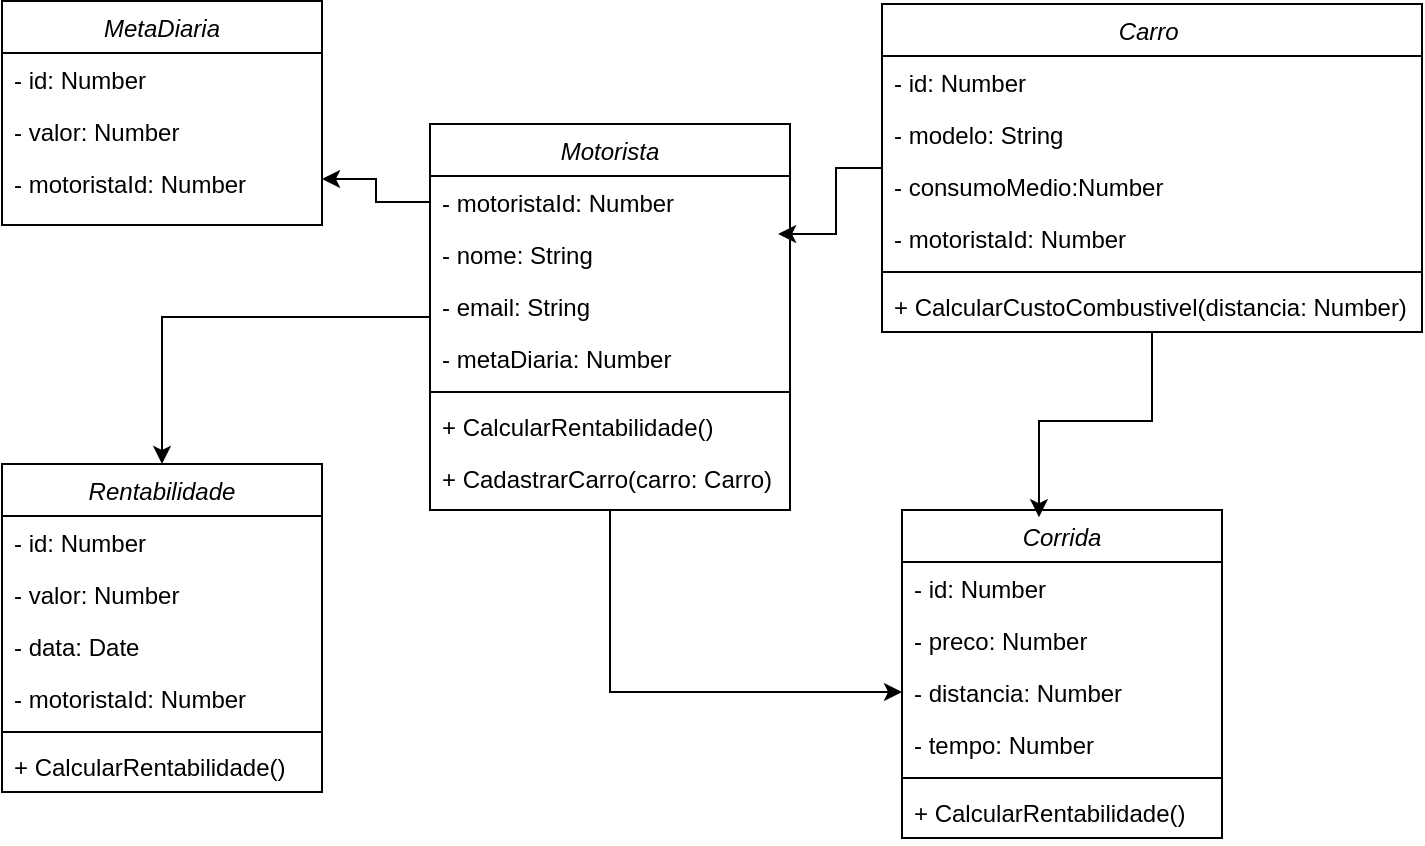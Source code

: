 <mxfile version="24.9.1">
  <diagram id="C5RBs43oDa-KdzZeNtuy" name="Page-1">
    <mxGraphModel dx="1050" dy="557" grid="1" gridSize="10" guides="1" tooltips="1" connect="1" arrows="1" fold="1" page="1" pageScale="1" pageWidth="827" pageHeight="1169" math="0" shadow="0">
      <root>
        <mxCell id="WIyWlLk6GJQsqaUBKTNV-0" />
        <mxCell id="WIyWlLk6GJQsqaUBKTNV-1" parent="WIyWlLk6GJQsqaUBKTNV-0" />
        <mxCell id="kkNXkKFs2WlYwUYbJ1ax-71" style="edgeStyle=orthogonalEdgeStyle;rounded=0;orthogonalLoop=1;jettySize=auto;html=1;entryX=0;entryY=0.5;entryDx=0;entryDy=0;" edge="1" parent="WIyWlLk6GJQsqaUBKTNV-1" source="zkfFHV4jXpPFQw0GAbJ--0" target="kkNXkKFs2WlYwUYbJ1ax-43">
          <mxGeometry relative="1" as="geometry" />
        </mxCell>
        <mxCell id="kkNXkKFs2WlYwUYbJ1ax-74" style="edgeStyle=orthogonalEdgeStyle;rounded=0;orthogonalLoop=1;jettySize=auto;html=1;entryX=0.5;entryY=0;entryDx=0;entryDy=0;" edge="1" parent="WIyWlLk6GJQsqaUBKTNV-1" source="zkfFHV4jXpPFQw0GAbJ--0" target="kkNXkKFs2WlYwUYbJ1ax-48">
          <mxGeometry relative="1" as="geometry" />
        </mxCell>
        <mxCell id="zkfFHV4jXpPFQw0GAbJ--0" value="Motorista" style="swimlane;fontStyle=2;align=center;verticalAlign=top;childLayout=stackLayout;horizontal=1;startSize=26;horizontalStack=0;resizeParent=1;resizeLast=0;collapsible=1;marginBottom=0;rounded=0;shadow=0;strokeWidth=1;" parent="WIyWlLk6GJQsqaUBKTNV-1" vertex="1">
          <mxGeometry x="284" y="170" width="180" height="193" as="geometry">
            <mxRectangle x="230" y="140" width="160" height="26" as="alternateBounds" />
          </mxGeometry>
        </mxCell>
        <mxCell id="kkNXkKFs2WlYwUYbJ1ax-4" value="- motoristaId: Number&#xa;" style="text;align=left;verticalAlign=top;spacingLeft=4;spacingRight=4;overflow=hidden;rotatable=0;points=[[0,0.5],[1,0.5]];portConstraint=eastwest;" vertex="1" parent="zkfFHV4jXpPFQw0GAbJ--0">
          <mxGeometry y="26" width="180" height="26" as="geometry" />
        </mxCell>
        <mxCell id="zkfFHV4jXpPFQw0GAbJ--2" value="- nome: String" style="text;align=left;verticalAlign=top;spacingLeft=4;spacingRight=4;overflow=hidden;rotatable=0;points=[[0,0.5],[1,0.5]];portConstraint=eastwest;rounded=0;shadow=0;html=0;" parent="zkfFHV4jXpPFQw0GAbJ--0" vertex="1">
          <mxGeometry y="52" width="180" height="26" as="geometry" />
        </mxCell>
        <mxCell id="zkfFHV4jXpPFQw0GAbJ--3" value="- email: String" style="text;align=left;verticalAlign=top;spacingLeft=4;spacingRight=4;overflow=hidden;rotatable=0;points=[[0,0.5],[1,0.5]];portConstraint=eastwest;rounded=0;shadow=0;html=0;" parent="zkfFHV4jXpPFQw0GAbJ--0" vertex="1">
          <mxGeometry y="78" width="180" height="26" as="geometry" />
        </mxCell>
        <mxCell id="kkNXkKFs2WlYwUYbJ1ax-1" value="- metaDiaria: Number" style="text;align=left;verticalAlign=top;spacingLeft=4;spacingRight=4;overflow=hidden;rotatable=0;points=[[0,0.5],[1,0.5]];portConstraint=eastwest;rounded=0;shadow=0;html=0;" vertex="1" parent="zkfFHV4jXpPFQw0GAbJ--0">
          <mxGeometry y="104" width="180" height="26" as="geometry" />
        </mxCell>
        <mxCell id="zkfFHV4jXpPFQw0GAbJ--4" value="" style="line;html=1;strokeWidth=1;align=left;verticalAlign=middle;spacingTop=-1;spacingLeft=3;spacingRight=3;rotatable=0;labelPosition=right;points=[];portConstraint=eastwest;" parent="zkfFHV4jXpPFQw0GAbJ--0" vertex="1">
          <mxGeometry y="130" width="180" height="8" as="geometry" />
        </mxCell>
        <mxCell id="zkfFHV4jXpPFQw0GAbJ--5" value="+ CalcularRentabilidade()" style="text;align=left;verticalAlign=top;spacingLeft=4;spacingRight=4;overflow=hidden;rotatable=0;points=[[0,0.5],[1,0.5]];portConstraint=eastwest;" parent="zkfFHV4jXpPFQw0GAbJ--0" vertex="1">
          <mxGeometry y="138" width="180" height="26" as="geometry" />
        </mxCell>
        <mxCell id="kkNXkKFs2WlYwUYbJ1ax-2" value="+ CadastrarCarro(carro: Carro)" style="text;align=left;verticalAlign=top;spacingLeft=4;spacingRight=4;overflow=hidden;rotatable=0;points=[[0,0.5],[1,0.5]];portConstraint=eastwest;" vertex="1" parent="zkfFHV4jXpPFQw0GAbJ--0">
          <mxGeometry y="164" width="180" height="26" as="geometry" />
        </mxCell>
        <mxCell id="kkNXkKFs2WlYwUYbJ1ax-27" value="Carro " style="swimlane;fontStyle=2;align=center;verticalAlign=top;childLayout=stackLayout;horizontal=1;startSize=26;horizontalStack=0;resizeParent=1;resizeLast=0;collapsible=1;marginBottom=0;rounded=0;shadow=0;strokeWidth=1;" vertex="1" parent="WIyWlLk6GJQsqaUBKTNV-1">
          <mxGeometry x="510" y="110" width="270" height="164" as="geometry">
            <mxRectangle x="230" y="140" width="160" height="26" as="alternateBounds" />
          </mxGeometry>
        </mxCell>
        <mxCell id="kkNXkKFs2WlYwUYbJ1ax-28" value="- id: Number&#xa;" style="text;align=left;verticalAlign=top;spacingLeft=4;spacingRight=4;overflow=hidden;rotatable=0;points=[[0,0.5],[1,0.5]];portConstraint=eastwest;" vertex="1" parent="kkNXkKFs2WlYwUYbJ1ax-27">
          <mxGeometry y="26" width="270" height="26" as="geometry" />
        </mxCell>
        <mxCell id="kkNXkKFs2WlYwUYbJ1ax-29" value="- modelo: String" style="text;align=left;verticalAlign=top;spacingLeft=4;spacingRight=4;overflow=hidden;rotatable=0;points=[[0,0.5],[1,0.5]];portConstraint=eastwest;rounded=0;shadow=0;html=0;" vertex="1" parent="kkNXkKFs2WlYwUYbJ1ax-27">
          <mxGeometry y="52" width="270" height="26" as="geometry" />
        </mxCell>
        <mxCell id="kkNXkKFs2WlYwUYbJ1ax-30" value="- consumoMedio:Number" style="text;align=left;verticalAlign=top;spacingLeft=4;spacingRight=4;overflow=hidden;rotatable=0;points=[[0,0.5],[1,0.5]];portConstraint=eastwest;rounded=0;shadow=0;html=0;" vertex="1" parent="kkNXkKFs2WlYwUYbJ1ax-27">
          <mxGeometry y="78" width="270" height="26" as="geometry" />
        </mxCell>
        <mxCell id="kkNXkKFs2WlYwUYbJ1ax-31" value="- motoristaId: Number" style="text;align=left;verticalAlign=top;spacingLeft=4;spacingRight=4;overflow=hidden;rotatable=0;points=[[0,0.5],[1,0.5]];portConstraint=eastwest;rounded=0;shadow=0;html=0;" vertex="1" parent="kkNXkKFs2WlYwUYbJ1ax-27">
          <mxGeometry y="104" width="270" height="26" as="geometry" />
        </mxCell>
        <mxCell id="kkNXkKFs2WlYwUYbJ1ax-32" value="" style="line;html=1;strokeWidth=1;align=left;verticalAlign=middle;spacingTop=-1;spacingLeft=3;spacingRight=3;rotatable=0;labelPosition=right;points=[];portConstraint=eastwest;" vertex="1" parent="kkNXkKFs2WlYwUYbJ1ax-27">
          <mxGeometry y="130" width="270" height="8" as="geometry" />
        </mxCell>
        <mxCell id="kkNXkKFs2WlYwUYbJ1ax-33" value="+ CalcularCustoCombustivel(distancia: Number)" style="text;align=left;verticalAlign=top;spacingLeft=4;spacingRight=4;overflow=hidden;rotatable=0;points=[[0,0.5],[1,0.5]];portConstraint=eastwest;" vertex="1" parent="kkNXkKFs2WlYwUYbJ1ax-27">
          <mxGeometry y="138" width="270" height="26" as="geometry" />
        </mxCell>
        <mxCell id="kkNXkKFs2WlYwUYbJ1ax-40" value="Corrida" style="swimlane;fontStyle=2;align=center;verticalAlign=top;childLayout=stackLayout;horizontal=1;startSize=26;horizontalStack=0;resizeParent=1;resizeLast=0;collapsible=1;marginBottom=0;rounded=0;shadow=0;strokeWidth=1;" vertex="1" parent="WIyWlLk6GJQsqaUBKTNV-1">
          <mxGeometry x="520" y="363" width="160" height="164" as="geometry">
            <mxRectangle x="230" y="140" width="160" height="26" as="alternateBounds" />
          </mxGeometry>
        </mxCell>
        <mxCell id="kkNXkKFs2WlYwUYbJ1ax-41" value="- id: Number&#xa;" style="text;align=left;verticalAlign=top;spacingLeft=4;spacingRight=4;overflow=hidden;rotatable=0;points=[[0,0.5],[1,0.5]];portConstraint=eastwest;" vertex="1" parent="kkNXkKFs2WlYwUYbJ1ax-40">
          <mxGeometry y="26" width="160" height="26" as="geometry" />
        </mxCell>
        <mxCell id="kkNXkKFs2WlYwUYbJ1ax-42" value="- preco: Number" style="text;align=left;verticalAlign=top;spacingLeft=4;spacingRight=4;overflow=hidden;rotatable=0;points=[[0,0.5],[1,0.5]];portConstraint=eastwest;rounded=0;shadow=0;html=0;" vertex="1" parent="kkNXkKFs2WlYwUYbJ1ax-40">
          <mxGeometry y="52" width="160" height="26" as="geometry" />
        </mxCell>
        <mxCell id="kkNXkKFs2WlYwUYbJ1ax-43" value="- distancia: Number" style="text;align=left;verticalAlign=top;spacingLeft=4;spacingRight=4;overflow=hidden;rotatable=0;points=[[0,0.5],[1,0.5]];portConstraint=eastwest;rounded=0;shadow=0;html=0;" vertex="1" parent="kkNXkKFs2WlYwUYbJ1ax-40">
          <mxGeometry y="78" width="160" height="26" as="geometry" />
        </mxCell>
        <mxCell id="kkNXkKFs2WlYwUYbJ1ax-44" value="- tempo: Number" style="text;align=left;verticalAlign=top;spacingLeft=4;spacingRight=4;overflow=hidden;rotatable=0;points=[[0,0.5],[1,0.5]];portConstraint=eastwest;rounded=0;shadow=0;html=0;" vertex="1" parent="kkNXkKFs2WlYwUYbJ1ax-40">
          <mxGeometry y="104" width="160" height="26" as="geometry" />
        </mxCell>
        <mxCell id="kkNXkKFs2WlYwUYbJ1ax-45" value="" style="line;html=1;strokeWidth=1;align=left;verticalAlign=middle;spacingTop=-1;spacingLeft=3;spacingRight=3;rotatable=0;labelPosition=right;points=[];portConstraint=eastwest;" vertex="1" parent="kkNXkKFs2WlYwUYbJ1ax-40">
          <mxGeometry y="130" width="160" height="8" as="geometry" />
        </mxCell>
        <mxCell id="kkNXkKFs2WlYwUYbJ1ax-46" value="+ CalcularRentabilidade()" style="text;align=left;verticalAlign=top;spacingLeft=4;spacingRight=4;overflow=hidden;rotatable=0;points=[[0,0.5],[1,0.5]];portConstraint=eastwest;" vertex="1" parent="kkNXkKFs2WlYwUYbJ1ax-40">
          <mxGeometry y="138" width="160" height="26" as="geometry" />
        </mxCell>
        <mxCell id="kkNXkKFs2WlYwUYbJ1ax-48" value="Rentabilidade" style="swimlane;fontStyle=2;align=center;verticalAlign=top;childLayout=stackLayout;horizontal=1;startSize=26;horizontalStack=0;resizeParent=1;resizeLast=0;collapsible=1;marginBottom=0;rounded=0;shadow=0;strokeWidth=1;" vertex="1" parent="WIyWlLk6GJQsqaUBKTNV-1">
          <mxGeometry x="70" y="340" width="160" height="164" as="geometry">
            <mxRectangle x="230" y="140" width="160" height="26" as="alternateBounds" />
          </mxGeometry>
        </mxCell>
        <mxCell id="kkNXkKFs2WlYwUYbJ1ax-49" value="- id: Number&#xa;" style="text;align=left;verticalAlign=top;spacingLeft=4;spacingRight=4;overflow=hidden;rotatable=0;points=[[0,0.5],[1,0.5]];portConstraint=eastwest;" vertex="1" parent="kkNXkKFs2WlYwUYbJ1ax-48">
          <mxGeometry y="26" width="160" height="26" as="geometry" />
        </mxCell>
        <mxCell id="kkNXkKFs2WlYwUYbJ1ax-50" value="- valor: Number" style="text;align=left;verticalAlign=top;spacingLeft=4;spacingRight=4;overflow=hidden;rotatable=0;points=[[0,0.5],[1,0.5]];portConstraint=eastwest;rounded=0;shadow=0;html=0;" vertex="1" parent="kkNXkKFs2WlYwUYbJ1ax-48">
          <mxGeometry y="52" width="160" height="26" as="geometry" />
        </mxCell>
        <mxCell id="kkNXkKFs2WlYwUYbJ1ax-51" value="- data: Date" style="text;align=left;verticalAlign=top;spacingLeft=4;spacingRight=4;overflow=hidden;rotatable=0;points=[[0,0.5],[1,0.5]];portConstraint=eastwest;rounded=0;shadow=0;html=0;" vertex="1" parent="kkNXkKFs2WlYwUYbJ1ax-48">
          <mxGeometry y="78" width="160" height="26" as="geometry" />
        </mxCell>
        <mxCell id="kkNXkKFs2WlYwUYbJ1ax-52" value="- motoristaId: Number" style="text;align=left;verticalAlign=top;spacingLeft=4;spacingRight=4;overflow=hidden;rotatable=0;points=[[0,0.5],[1,0.5]];portConstraint=eastwest;rounded=0;shadow=0;html=0;" vertex="1" parent="kkNXkKFs2WlYwUYbJ1ax-48">
          <mxGeometry y="104" width="160" height="26" as="geometry" />
        </mxCell>
        <mxCell id="kkNXkKFs2WlYwUYbJ1ax-53" value="" style="line;html=1;strokeWidth=1;align=left;verticalAlign=middle;spacingTop=-1;spacingLeft=3;spacingRight=3;rotatable=0;labelPosition=right;points=[];portConstraint=eastwest;" vertex="1" parent="kkNXkKFs2WlYwUYbJ1ax-48">
          <mxGeometry y="130" width="160" height="8" as="geometry" />
        </mxCell>
        <mxCell id="kkNXkKFs2WlYwUYbJ1ax-54" value="+ CalcularRentabilidade()" style="text;align=left;verticalAlign=top;spacingLeft=4;spacingRight=4;overflow=hidden;rotatable=0;points=[[0,0.5],[1,0.5]];portConstraint=eastwest;" vertex="1" parent="kkNXkKFs2WlYwUYbJ1ax-48">
          <mxGeometry y="138" width="160" height="26" as="geometry" />
        </mxCell>
        <mxCell id="kkNXkKFs2WlYwUYbJ1ax-58" value="MetaDiaria" style="swimlane;fontStyle=2;align=center;verticalAlign=top;childLayout=stackLayout;horizontal=1;startSize=26;horizontalStack=0;resizeParent=1;resizeLast=0;collapsible=1;marginBottom=0;rounded=0;shadow=0;strokeWidth=1;" vertex="1" parent="WIyWlLk6GJQsqaUBKTNV-1">
          <mxGeometry x="70" y="108.5" width="160" height="112" as="geometry">
            <mxRectangle x="230" y="140" width="160" height="26" as="alternateBounds" />
          </mxGeometry>
        </mxCell>
        <mxCell id="kkNXkKFs2WlYwUYbJ1ax-59" value="- id: Number&#xa;" style="text;align=left;verticalAlign=top;spacingLeft=4;spacingRight=4;overflow=hidden;rotatable=0;points=[[0,0.5],[1,0.5]];portConstraint=eastwest;" vertex="1" parent="kkNXkKFs2WlYwUYbJ1ax-58">
          <mxGeometry y="26" width="160" height="26" as="geometry" />
        </mxCell>
        <mxCell id="kkNXkKFs2WlYwUYbJ1ax-60" value="- valor: Number" style="text;align=left;verticalAlign=top;spacingLeft=4;spacingRight=4;overflow=hidden;rotatable=0;points=[[0,0.5],[1,0.5]];portConstraint=eastwest;rounded=0;shadow=0;html=0;" vertex="1" parent="kkNXkKFs2WlYwUYbJ1ax-58">
          <mxGeometry y="52" width="160" height="26" as="geometry" />
        </mxCell>
        <mxCell id="kkNXkKFs2WlYwUYbJ1ax-61" value="- motoristaId: Number" style="text;align=left;verticalAlign=top;spacingLeft=4;spacingRight=4;overflow=hidden;rotatable=0;points=[[0,0.5],[1,0.5]];portConstraint=eastwest;rounded=0;shadow=0;html=0;" vertex="1" parent="kkNXkKFs2WlYwUYbJ1ax-58">
          <mxGeometry y="78" width="160" height="22" as="geometry" />
        </mxCell>
        <mxCell id="kkNXkKFs2WlYwUYbJ1ax-66" style="edgeStyle=orthogonalEdgeStyle;rounded=0;orthogonalLoop=1;jettySize=auto;html=1;entryX=1;entryY=0.5;entryDx=0;entryDy=0;" edge="1" parent="WIyWlLk6GJQsqaUBKTNV-1" source="kkNXkKFs2WlYwUYbJ1ax-4" target="kkNXkKFs2WlYwUYbJ1ax-61">
          <mxGeometry relative="1" as="geometry" />
        </mxCell>
        <mxCell id="kkNXkKFs2WlYwUYbJ1ax-75" style="edgeStyle=orthogonalEdgeStyle;rounded=0;orthogonalLoop=1;jettySize=auto;html=1;entryX=0.967;entryY=0.115;entryDx=0;entryDy=0;entryPerimeter=0;" edge="1" parent="WIyWlLk6GJQsqaUBKTNV-1" source="kkNXkKFs2WlYwUYbJ1ax-27" target="zkfFHV4jXpPFQw0GAbJ--2">
          <mxGeometry relative="1" as="geometry" />
        </mxCell>
        <mxCell id="kkNXkKFs2WlYwUYbJ1ax-76" style="edgeStyle=orthogonalEdgeStyle;rounded=0;orthogonalLoop=1;jettySize=auto;html=1;entryX=0.428;entryY=0.022;entryDx=0;entryDy=0;entryPerimeter=0;" edge="1" parent="WIyWlLk6GJQsqaUBKTNV-1" source="kkNXkKFs2WlYwUYbJ1ax-27" target="kkNXkKFs2WlYwUYbJ1ax-40">
          <mxGeometry relative="1" as="geometry" />
        </mxCell>
      </root>
    </mxGraphModel>
  </diagram>
</mxfile>
